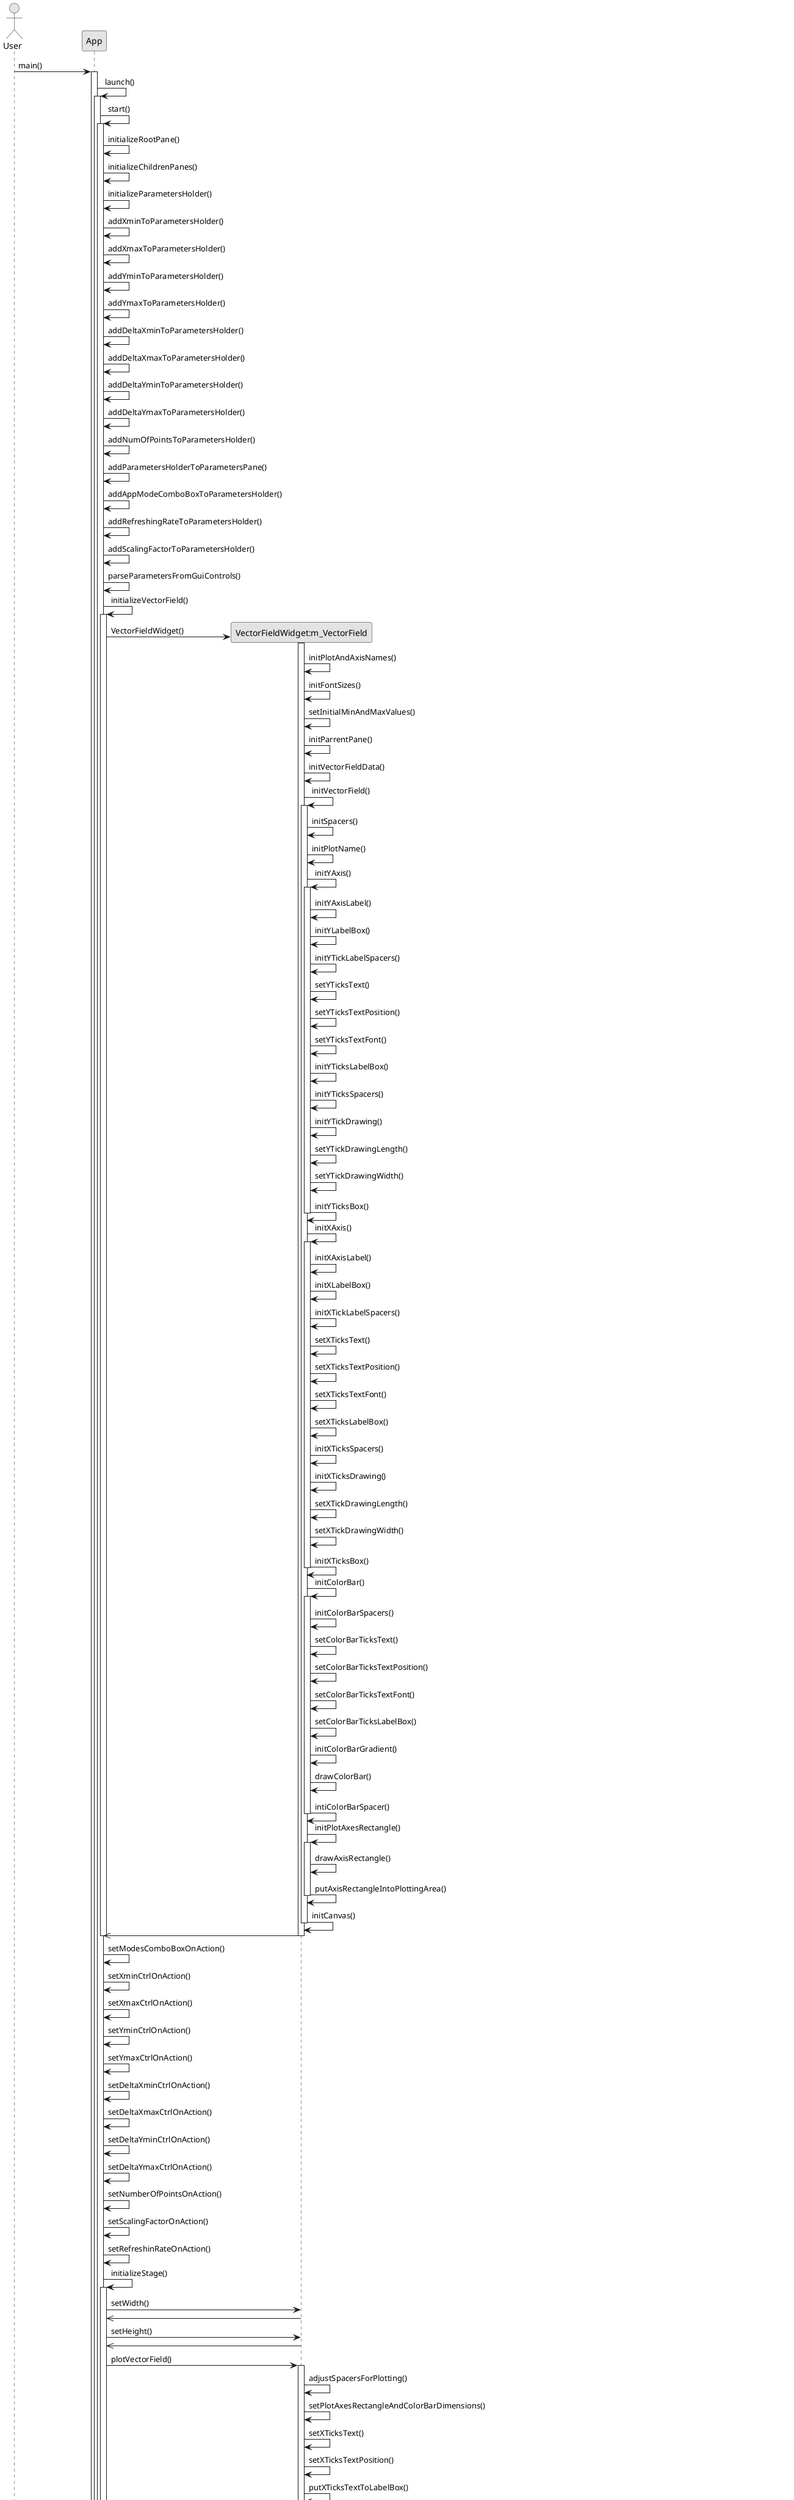 @startuml
skinparam monochrome true
skinparam classAttributeIconSize 0
actor User
participant "App" as A
participant "VectorFieldWidget:m_VectorField" as B
participant "Arrow:arrow" as C
participant "Timer:m_Timer" as D
participant "PeriodicDataGenerator" as E
User -> A : main()
activate A
A -> A : launch()
activate A
A -> A : start()
Activate A

A -> A : initializeRootPane()
A -> A : initializeChildrenPanes()
A -> A : initializeParametersHolder()
A -> A : addXminToParametersHolder()
A -> A : addXmaxToParametersHolder()
A -> A : addYminToParametersHolder()
A -> A : addYmaxToParametersHolder()
A -> A : addDeltaXminToParametersHolder()
A -> A : addDeltaXmaxToParametersHolder()
A -> A : addDeltaYminToParametersHolder()
A -> A : addDeltaYmaxToParametersHolder()
A -> A : addNumOfPointsToParametersHolder()
A -> A : addParametersHolderToParametersPane()
A -> A : addAppModeComboBoxToParametersHolder()
A -> A : addRefreshingRateToParametersHolder()
A -> A : addScalingFactorToParametersHolder()
A -> A : parseParametersFromGuiControls()
A -> A : initializeVectorField()
activate A
A -> B **: VectorFieldWidget()
activate B
B -> B : initPlotAndAxisNames()
B -> B : initFontSizes()
B -> B : setInitialMinAndMaxValues()
B -> B : initParrentPane()
B -> B : initVectorFieldData()
B -> B : initVectorField()
activate B
B -> B : initSpacers()
B -> B : initPlotName()
B -> B : initYAxis()
activate B
B -> B : initYAxisLabel()
B -> B : initYLabelBox()
B -> B : initYTickLabelSpacers()
B -> B : setYTicksText()
B -> B : setYTicksTextPosition()
B -> B : setYTicksTextFont()
B -> B : initYTicksLabelBox()
B -> B : initYTicksSpacers()
B -> B : initYTickDrawing()
B -> B : setYTickDrawingLength()
B -> B : setYTickDrawingWidth()
B -> B : initYTicksBox()
deactivate B
B -> B : initXAxis()
activate B
B -> B : initXAxisLabel()
B -> B : initXLabelBox()
B -> B : initXTickLabelSpacers()
B -> B : setXTicksText()
B -> B : setXTicksTextPosition()
B -> B : setXTicksTextFont()
B -> B : setXTicksLabelBox()
B -> B : initXTicksSpacers()
B -> B : initXTicksDrawing()
B -> B : setXTickDrawingLength()
B -> B : setXTickDrawingWidth()
B -> B : initXTicksBox()
deactivate B
B -> B : initColorBar()
activate B
B -> B : initColorBarSpacers()
B -> B : setColorBarTicksText()
B -> B : setColorBarTicksTextPosition()
B -> B : setColorBarTicksTextFont()
B -> B : setColorBarTicksLabelBox()
B -> B : initColorBarGradient()
B -> B : drawColorBar()
B -> B : intiColorBarSpacer()
deactivate B
B -> B : initPlotAxesRectangle()
activate B
B -> B : drawAxisRectangle()
B -> B : putAxisRectangleIntoPlottingArea()
deactivate B

B -> B : initCanvas()
deactivate B
B ->> A
deactivate B
deactivate A
A -> A : setModesComboBoxOnAction()
A -> A : setXminCtrlOnAction()
A -> A : setXmaxCtrlOnAction()
A -> A : setYminCtrlOnAction()
A -> A : setYmaxCtrlOnAction()
A -> A : setDeltaXminCtrlOnAction()
A -> A : setDeltaXmaxCtrlOnAction()
A -> A : setDeltaYminCtrlOnAction()
A -> A : setDeltaYmaxCtrlOnAction()
A -> A : setNumberOfPointsOnAction()
A -> A : setScalingFactorOnAction()
A -> A : setRefreshinRateOnAction()
A -> A : initializeStage()
activate A
A -> B : setWidth()
B ->> A
A -> B : setHeight()
B ->> A
A -> B : plotVectorField()
activate B
B -> B : adjustSpacersForPlotting()
B -> B : setPlotAxesRectangleAndColorBarDimensions()
B -> B : setXTicksText()
B -> B : setXTicksTextPosition()
B -> B : putXTicksTextToLabelBox()
B -> B : setYTicksText()
B -> B : setYTicksTextPosition()
B -> B : putYTicksTextToLabelBox()
B -> B : setColorBarTicksText()
B -> B : setColorBarTicksTextPosition()
B -> B : putColorBarTicksTextToLabelBox()
B -> B : transformVectorFieldData()

B -> B : drawVectors()
activate B
loop for all points
    B -> C **: Arrow()
end
deactivate B
B ->> A
deactivate B
deactivate A
deactivate A
A -->> User
deactivate A
deactivate A
User -> A : toggles the Mode

A -> A : onActoion()
activate A
alt Mode == Continuous Generation 
A -> D **: Timer()
activate D
D -> E ** : PeriodicDataGenerator()
E -> A : parseParametersFromGuiControls()
A ->> E
E ->> D
D -> D : schedule()
loop forever
D -> E : run()
activate E
E -> B : setScaleFactor()
B ->> E
E -> A : generateVectorFieldData()
A ->> E
E -> B : setVectorFieldData()
B ->> E
E -> B : plotVectorField()
B ->> E
E -->> D
deactivate E
end
D --> A
else Mode == Single Shot
A -> D : cancel()
D ->> A
deactivate D
end

@enduml